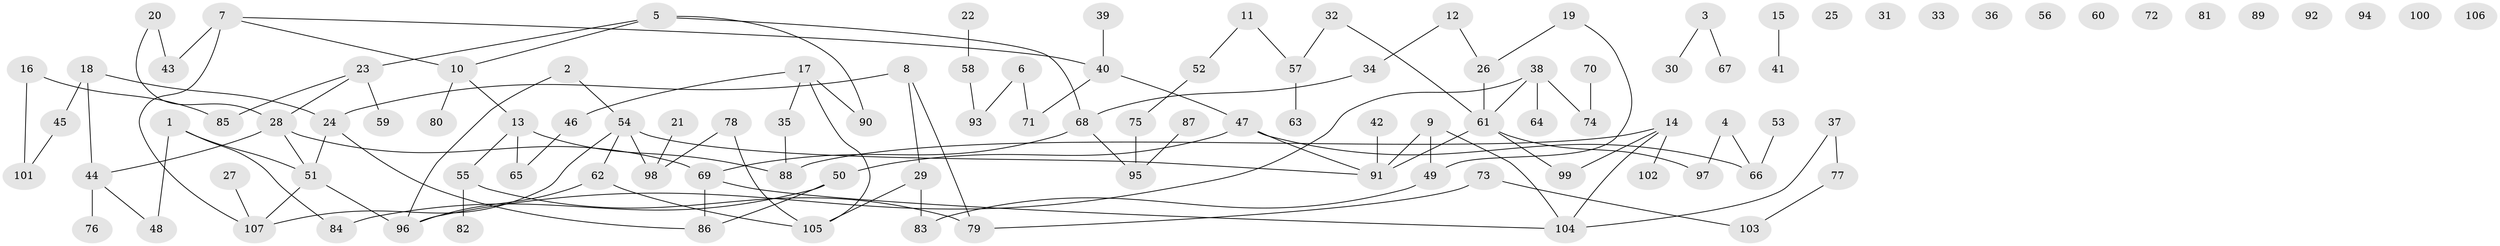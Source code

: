 // coarse degree distribution, {3: 0.1506849315068493, 4: 0.0821917808219178, 1: 0.2054794520547945, 2: 0.2054794520547945, 6: 0.0821917808219178, 5: 0.0684931506849315, 0: 0.1917808219178082, 7: 0.0136986301369863}
// Generated by graph-tools (version 1.1) at 2025/41/03/06/25 10:41:19]
// undirected, 107 vertices, 119 edges
graph export_dot {
graph [start="1"]
  node [color=gray90,style=filled];
  1;
  2;
  3;
  4;
  5;
  6;
  7;
  8;
  9;
  10;
  11;
  12;
  13;
  14;
  15;
  16;
  17;
  18;
  19;
  20;
  21;
  22;
  23;
  24;
  25;
  26;
  27;
  28;
  29;
  30;
  31;
  32;
  33;
  34;
  35;
  36;
  37;
  38;
  39;
  40;
  41;
  42;
  43;
  44;
  45;
  46;
  47;
  48;
  49;
  50;
  51;
  52;
  53;
  54;
  55;
  56;
  57;
  58;
  59;
  60;
  61;
  62;
  63;
  64;
  65;
  66;
  67;
  68;
  69;
  70;
  71;
  72;
  73;
  74;
  75;
  76;
  77;
  78;
  79;
  80;
  81;
  82;
  83;
  84;
  85;
  86;
  87;
  88;
  89;
  90;
  91;
  92;
  93;
  94;
  95;
  96;
  97;
  98;
  99;
  100;
  101;
  102;
  103;
  104;
  105;
  106;
  107;
  1 -- 48;
  1 -- 51;
  1 -- 84;
  2 -- 54;
  2 -- 96;
  3 -- 30;
  3 -- 67;
  4 -- 66;
  4 -- 97;
  5 -- 10;
  5 -- 23;
  5 -- 68;
  5 -- 90;
  6 -- 71;
  6 -- 93;
  7 -- 10;
  7 -- 40;
  7 -- 43;
  7 -- 107;
  8 -- 24;
  8 -- 29;
  8 -- 79;
  9 -- 49;
  9 -- 91;
  9 -- 104;
  10 -- 13;
  10 -- 80;
  11 -- 52;
  11 -- 57;
  12 -- 26;
  12 -- 34;
  13 -- 55;
  13 -- 65;
  13 -- 88;
  14 -- 88;
  14 -- 99;
  14 -- 102;
  14 -- 104;
  15 -- 41;
  16 -- 85;
  16 -- 101;
  17 -- 35;
  17 -- 46;
  17 -- 90;
  17 -- 105;
  18 -- 24;
  18 -- 44;
  18 -- 45;
  19 -- 26;
  19 -- 49;
  20 -- 28;
  20 -- 43;
  21 -- 98;
  22 -- 58;
  23 -- 28;
  23 -- 59;
  23 -- 85;
  24 -- 51;
  24 -- 86;
  26 -- 61;
  27 -- 107;
  28 -- 44;
  28 -- 51;
  28 -- 69;
  29 -- 83;
  29 -- 105;
  32 -- 57;
  32 -- 61;
  34 -- 68;
  35 -- 88;
  37 -- 77;
  37 -- 104;
  38 -- 61;
  38 -- 64;
  38 -- 74;
  38 -- 96;
  39 -- 40;
  40 -- 47;
  40 -- 71;
  42 -- 91;
  44 -- 48;
  44 -- 76;
  45 -- 101;
  46 -- 65;
  47 -- 50;
  47 -- 66;
  47 -- 91;
  49 -- 83;
  50 -- 84;
  50 -- 86;
  51 -- 96;
  51 -- 107;
  52 -- 75;
  53 -- 66;
  54 -- 62;
  54 -- 91;
  54 -- 98;
  54 -- 107;
  55 -- 79;
  55 -- 82;
  57 -- 63;
  58 -- 93;
  61 -- 91;
  61 -- 97;
  61 -- 99;
  62 -- 96;
  62 -- 105;
  68 -- 69;
  68 -- 95;
  69 -- 86;
  69 -- 104;
  70 -- 74;
  73 -- 79;
  73 -- 103;
  75 -- 95;
  77 -- 103;
  78 -- 98;
  78 -- 105;
  87 -- 95;
}
